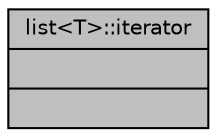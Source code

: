 digraph "list&lt;T&gt;::iterator"
{
 // INTERACTIVE_SVG=YES
  bgcolor="transparent";
  edge [fontname="Helvetica",fontsize="10",labelfontname="Helvetica",labelfontsize="10"];
  node [fontname="Helvetica",fontsize="10",shape=record];
  Node1 [label="{list\<T\>::iterator\n||}",height=0.2,width=0.4,color="black", fillcolor="grey75", style="filled", fontcolor="black"];
}
